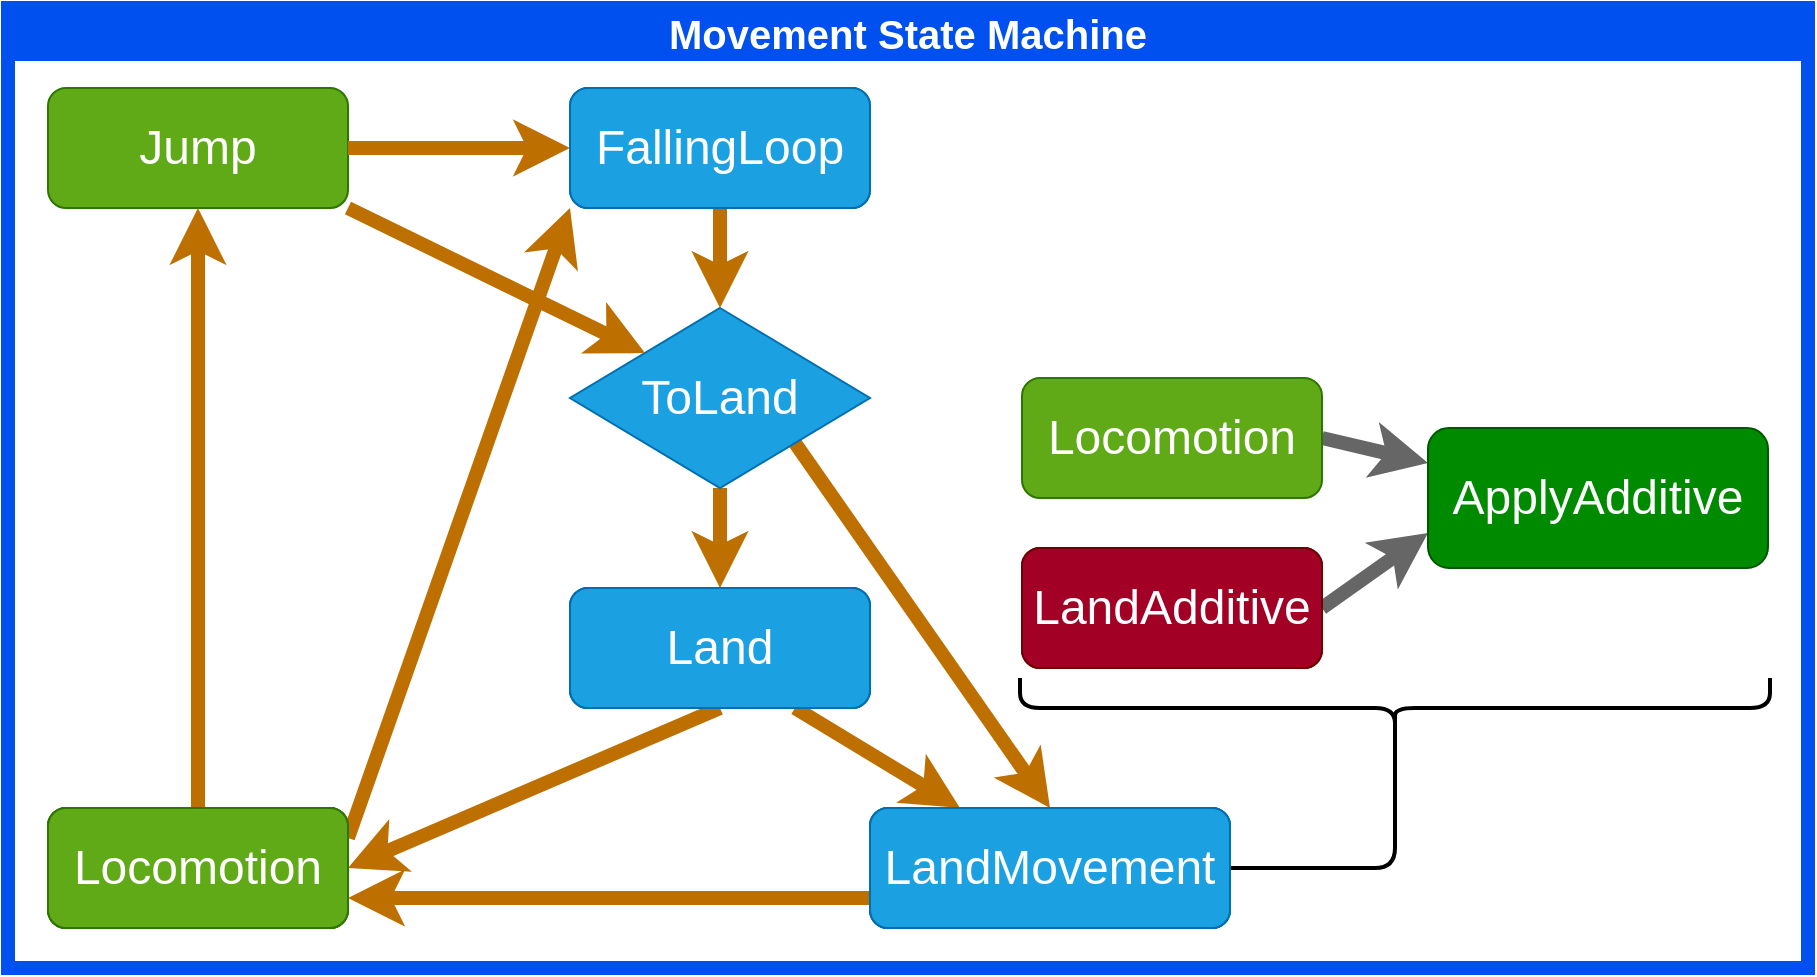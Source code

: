 <mxfile>
    <diagram id="YfLQU_7pIsObFUvdrNqj" name="Page-1">
        <mxGraphModel dx="760" dy="790" grid="1" gridSize="10" guides="1" tooltips="1" connect="1" arrows="1" fold="1" page="1" pageScale="1" pageWidth="827" pageHeight="1169" math="0" shadow="0">
            <root>
                <mxCell id="0"/>
                <mxCell id="1" parent="0"/>
                <mxCell id="91" value="Movement State Machine" style="swimlane;fontSize=20;fillColor=#0050ef;fontColor=#ffffff;strokeColor=#0050ef;strokeWidth=7;" parent="1" vertex="1">
                    <mxGeometry x="70" y="310" width="900" height="480" as="geometry"/>
                </mxCell>
                <mxCell id="94" value="Locomotion" style="rounded=1;whiteSpace=wrap;html=1;fontSize=24;fillColor=#60a917;fontColor=#ffffff;strokeColor=#2D7600;" parent="91" vertex="1">
                    <mxGeometry x="20" y="400" width="150" height="60" as="geometry"/>
                </mxCell>
                <mxCell id="100" value="Jump" style="rounded=1;whiteSpace=wrap;html=1;fontSize=24;fillColor=#60a917;fontColor=#ffffff;strokeColor=#2D7600;" parent="91" vertex="1">
                    <mxGeometry x="20" y="40" width="150" height="60" as="geometry"/>
                </mxCell>
                <mxCell id="102" style="edgeStyle=none;html=1;exitX=0.5;exitY=0;exitDx=0;exitDy=0;entryX=0.5;entryY=1;entryDx=0;entryDy=0;fillColor=#f0a30a;strokeColor=#BD7000;strokeWidth=7;" parent="91" source="94" target="100" edge="1">
                    <mxGeometry relative="1" as="geometry">
                        <mxPoint x="521" y="405" as="sourcePoint"/>
                        <mxPoint x="321" y="445" as="targetPoint"/>
                    </mxGeometry>
                </mxCell>
                <mxCell id="103" style="edgeStyle=none;html=1;exitX=1;exitY=0.5;exitDx=0;exitDy=0;entryX=0;entryY=0.5;entryDx=0;entryDy=0;fillColor=#f0a30a;strokeColor=#BD7000;strokeWidth=7;" parent="91" source="100" target="110" edge="1">
                    <mxGeometry relative="1" as="geometry">
                        <mxPoint x="206" y="20" as="sourcePoint"/>
                        <mxPoint x="716" y="290" as="targetPoint"/>
                    </mxGeometry>
                </mxCell>
                <mxCell id="104" style="edgeStyle=none;html=1;exitX=1;exitY=0.25;exitDx=0;exitDy=0;entryX=0;entryY=1;entryDx=0;entryDy=0;fillColor=#f0a30a;strokeColor=#BD7000;strokeWidth=7;" parent="91" source="94" target="110" edge="1">
                    <mxGeometry relative="1" as="geometry">
                        <mxPoint x="206" y="20" as="sourcePoint"/>
                        <mxPoint x="616" y="230" as="targetPoint"/>
                    </mxGeometry>
                </mxCell>
                <mxCell id="110" value="FallingLoop" style="rounded=1;whiteSpace=wrap;html=1;fontSize=24;fillColor=#1ba1e2;fontColor=#ffffff;strokeColor=#006EAF;" vertex="1" parent="91">
                    <mxGeometry x="281" y="40" width="150" height="60" as="geometry"/>
                </mxCell>
                <mxCell id="112" value="Land" style="rounded=1;whiteSpace=wrap;html=1;fontSize=24;fillColor=#1ba1e2;fontColor=#ffffff;strokeColor=#006EAF;" vertex="1" parent="91">
                    <mxGeometry x="281" y="290" width="150" height="60" as="geometry"/>
                </mxCell>
                <mxCell id="113" value="LandMovement" style="rounded=1;whiteSpace=wrap;html=1;fontSize=24;fillColor=#1ba1e2;fontColor=#ffffff;strokeColor=#006EAF;" vertex="1" parent="91">
                    <mxGeometry x="431" y="400" width="180" height="60" as="geometry"/>
                </mxCell>
                <mxCell id="114" style="edgeStyle=none;html=1;exitX=0.5;exitY=1;exitDx=0;exitDy=0;entryX=0.5;entryY=0;entryDx=0;entryDy=0;fillColor=#f0a30a;strokeColor=#BD7000;strokeWidth=7;startArrow=none;" edge="1" parent="91" source="118" target="112">
                    <mxGeometry relative="1" as="geometry">
                        <mxPoint x="180" y="305" as="sourcePoint"/>
                        <mxPoint x="291" y="110" as="targetPoint"/>
                    </mxGeometry>
                </mxCell>
                <mxCell id="115" style="edgeStyle=none;html=1;exitX=0.5;exitY=1;exitDx=0;exitDy=0;entryX=1;entryY=0.5;entryDx=0;entryDy=0;fillColor=#f0a30a;strokeColor=#BD7000;strokeWidth=7;" edge="1" parent="91" source="112" target="94">
                    <mxGeometry relative="1" as="geometry">
                        <mxPoint x="366" y="230" as="sourcePoint"/>
                        <mxPoint x="366" y="300" as="targetPoint"/>
                    </mxGeometry>
                </mxCell>
                <mxCell id="116" style="edgeStyle=none;html=1;exitX=0;exitY=0.75;exitDx=0;exitDy=0;entryX=1;entryY=0.75;entryDx=0;entryDy=0;fillColor=#f0a30a;strokeColor=#BD7000;strokeWidth=7;" edge="1" parent="91" source="113" target="94">
                    <mxGeometry relative="1" as="geometry">
                        <mxPoint x="366" y="360" as="sourcePoint"/>
                        <mxPoint x="180" y="440" as="targetPoint"/>
                    </mxGeometry>
                </mxCell>
                <mxCell id="117" style="edgeStyle=none;html=1;exitX=1;exitY=1;exitDx=0;exitDy=0;entryX=0.5;entryY=0;entryDx=0;entryDy=0;fillColor=#f0a30a;strokeColor=#BD7000;strokeWidth=7;" edge="1" parent="91" source="118" target="113">
                    <mxGeometry relative="1" as="geometry">
                        <mxPoint x="366" y="110" as="sourcePoint"/>
                        <mxPoint x="366" y="180" as="targetPoint"/>
                    </mxGeometry>
                </mxCell>
                <mxCell id="118" value="ToLand" style="rhombus;whiteSpace=wrap;html=1;fillColor=#1ba1e2;fontColor=#ffffff;strokeColor=#006EAF;rounded=0;fontSize=24;" vertex="1" parent="91">
                    <mxGeometry x="281" y="150" width="150" height="90" as="geometry"/>
                </mxCell>
                <mxCell id="120" style="edgeStyle=none;html=1;exitX=0.5;exitY=1;exitDx=0;exitDy=0;entryX=0.5;entryY=0;entryDx=0;entryDy=0;fillColor=#f0a30a;strokeColor=#BD7000;strokeWidth=7;startArrow=none;" edge="1" parent="91" source="110" target="118">
                    <mxGeometry relative="1" as="geometry">
                        <mxPoint x="366" y="250" as="sourcePoint"/>
                        <mxPoint x="366" y="300" as="targetPoint"/>
                    </mxGeometry>
                </mxCell>
                <mxCell id="121" style="edgeStyle=none;html=1;exitX=1;exitY=1;exitDx=0;exitDy=0;entryX=0;entryY=0;entryDx=0;entryDy=0;fillColor=#f0a30a;strokeColor=#BD7000;strokeWidth=7;startArrow=none;" edge="1" parent="91" source="100" target="118">
                    <mxGeometry relative="1" as="geometry">
                        <mxPoint x="366" y="110" as="sourcePoint"/>
                        <mxPoint x="366" y="160" as="targetPoint"/>
                    </mxGeometry>
                </mxCell>
                <mxCell id="124" style="edgeStyle=orthogonalEdgeStyle;html=1;exitX=0.1;exitY=0.5;exitDx=0;exitDy=0;exitPerimeter=0;entryX=1;entryY=0.5;entryDx=0;entryDy=0;fontSize=24;strokeWidth=2;endArrow=none;endFill=0;" edge="1" parent="91" source="123" target="113">
                    <mxGeometry relative="1" as="geometry"/>
                </mxCell>
                <mxCell id="123" value="" style="shape=curlyBracket;whiteSpace=wrap;html=1;rounded=1;rotation=270;strokeWidth=2;gradientColor=#ffffff;size=0.5;gradientDirection=radial;" vertex="1" parent="91">
                    <mxGeometry x="678.5" y="162.5" width="30" height="375" as="geometry"/>
                </mxCell>
                <mxCell id="127" value="LandAdditive" style="rounded=1;whiteSpace=wrap;html=1;fontSize=24;fillColor=#a20025;fontColor=#ffffff;strokeColor=#6F0000;" vertex="1" parent="91">
                    <mxGeometry x="507" y="270" width="150" height="60" as="geometry"/>
                </mxCell>
                <mxCell id="129" style="edgeStyle=none;html=1;exitX=0.75;exitY=1;exitDx=0;exitDy=0;entryX=0.25;entryY=0;entryDx=0;entryDy=0;fillColor=#f0a30a;strokeColor=#BD7000;strokeWidth=7;" edge="1" parent="91" source="112" target="113">
                    <mxGeometry relative="1" as="geometry">
                        <mxPoint x="403.5" y="227.5" as="sourcePoint"/>
                        <mxPoint x="531" y="410" as="targetPoint"/>
                    </mxGeometry>
                </mxCell>
                <mxCell id="130" style="edgeStyle=none;html=1;exitX=1;exitY=0.5;exitDx=0;exitDy=0;fillColor=#f5f5f5;strokeColor=#666666;strokeWidth=7;entryX=0;entryY=0.25;entryDx=0;entryDy=0;" edge="1" parent="91" source="125" target="122">
                    <mxGeometry relative="1" as="geometry">
                        <mxPoint x="-149" y="-330" as="sourcePoint"/>
                        <mxPoint x="181" y="-330" as="targetPoint"/>
                    </mxGeometry>
                </mxCell>
                <mxCell id="131" style="edgeStyle=none;html=1;exitX=1;exitY=0.5;exitDx=0;exitDy=0;fillColor=#f5f5f5;strokeColor=#666666;strokeWidth=7;entryX=0;entryY=0.75;entryDx=0;entryDy=0;" edge="1" parent="91" source="127" target="122">
                    <mxGeometry relative="1" as="geometry">
                        <mxPoint x="667" y="225" as="sourcePoint"/>
                        <mxPoint x="720" y="237.5" as="targetPoint"/>
                    </mxGeometry>
                </mxCell>
                <mxCell id="132" value="Land" style="rounded=1;whiteSpace=wrap;html=1;fontSize=24;fillColor=#1ba1e2;fontColor=#ffffff;strokeColor=#006EAF;" vertex="1" parent="91">
                    <mxGeometry x="281" y="290" width="150" height="60" as="geometry"/>
                </mxCell>
                <mxCell id="133" value="LandMovement" style="rounded=1;whiteSpace=wrap;html=1;fontSize=24;fillColor=#1ba1e2;fontColor=#ffffff;strokeColor=#006EAF;" vertex="1" parent="91">
                    <mxGeometry x="431" y="400" width="180" height="60" as="geometry"/>
                </mxCell>
                <mxCell id="134" value="Locomotion" style="rounded=1;whiteSpace=wrap;html=1;fontSize=24;fillColor=#60a917;fontColor=#ffffff;strokeColor=#2D7600;" vertex="1" parent="91">
                    <mxGeometry x="20" y="400" width="150" height="60" as="geometry"/>
                </mxCell>
                <mxCell id="122" value="ApplyAdditive" style="rounded=1;whiteSpace=wrap;html=1;fontSize=24;fillColor=#008a00;fontColor=#ffffff;strokeColor=#005700;" vertex="1" parent="91">
                    <mxGeometry x="710" y="210" width="170" height="70" as="geometry"/>
                </mxCell>
                <mxCell id="125" value="Locomotion" style="rounded=1;whiteSpace=wrap;html=1;fontSize=24;fillColor=#60a917;fontColor=#ffffff;strokeColor=#2D7600;" vertex="1" parent="91">
                    <mxGeometry x="507" y="185" width="150" height="60" as="geometry"/>
                </mxCell>
                <mxCell id="135" value="Land" style="rounded=1;whiteSpace=wrap;html=1;fontSize=24;fillColor=#1ba1e2;fontColor=#ffffff;strokeColor=#006EAF;" vertex="1" parent="91">
                    <mxGeometry x="281" y="290" width="150" height="60" as="geometry"/>
                </mxCell>
                <mxCell id="136" value="LandMovement" style="rounded=1;whiteSpace=wrap;html=1;fontSize=24;fillColor=#1ba1e2;fontColor=#ffffff;strokeColor=#006EAF;" vertex="1" parent="91">
                    <mxGeometry x="431" y="400" width="180" height="60" as="geometry"/>
                </mxCell>
                <mxCell id="137" value="Locomotion" style="rounded=1;whiteSpace=wrap;html=1;fontSize=24;fillColor=#60a917;fontColor=#ffffff;strokeColor=#2D7600;" vertex="1" parent="91">
                    <mxGeometry x="20" y="400" width="150" height="60" as="geometry"/>
                </mxCell>
                <mxCell id="138" value="FallingLoop" style="rounded=1;whiteSpace=wrap;html=1;fontSize=24;fillColor=#1ba1e2;fontColor=#ffffff;strokeColor=#006EAF;" vertex="1" parent="91">
                    <mxGeometry x="281" y="40" width="150" height="60" as="geometry"/>
                </mxCell>
                <mxCell id="139" value="LandAdditive" style="rounded=1;whiteSpace=wrap;html=1;fontSize=24;fillColor=#a20025;fontColor=#ffffff;strokeColor=#6F0000;" vertex="1" parent="91">
                    <mxGeometry x="507" y="270" width="150" height="60" as="geometry"/>
                </mxCell>
            </root>
        </mxGraphModel>
    </diagram>
</mxfile>